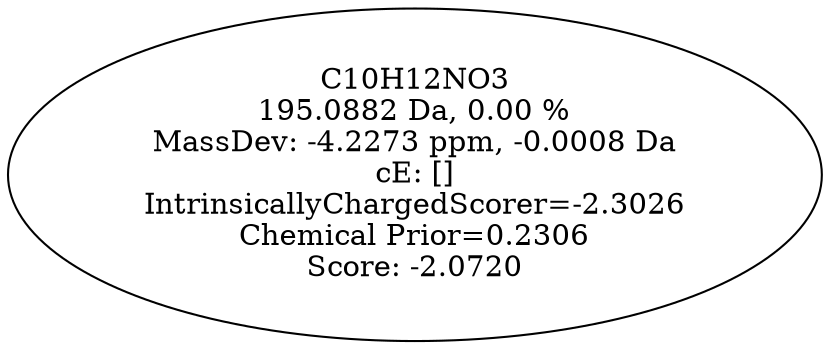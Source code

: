 strict digraph {
v1 [label="C10H12NO3\n195.0882 Da, 0.00 %\nMassDev: -4.2273 ppm, -0.0008 Da\ncE: []\nIntrinsicallyChargedScorer=-2.3026\nChemical Prior=0.2306\nScore: -2.0720"];
}